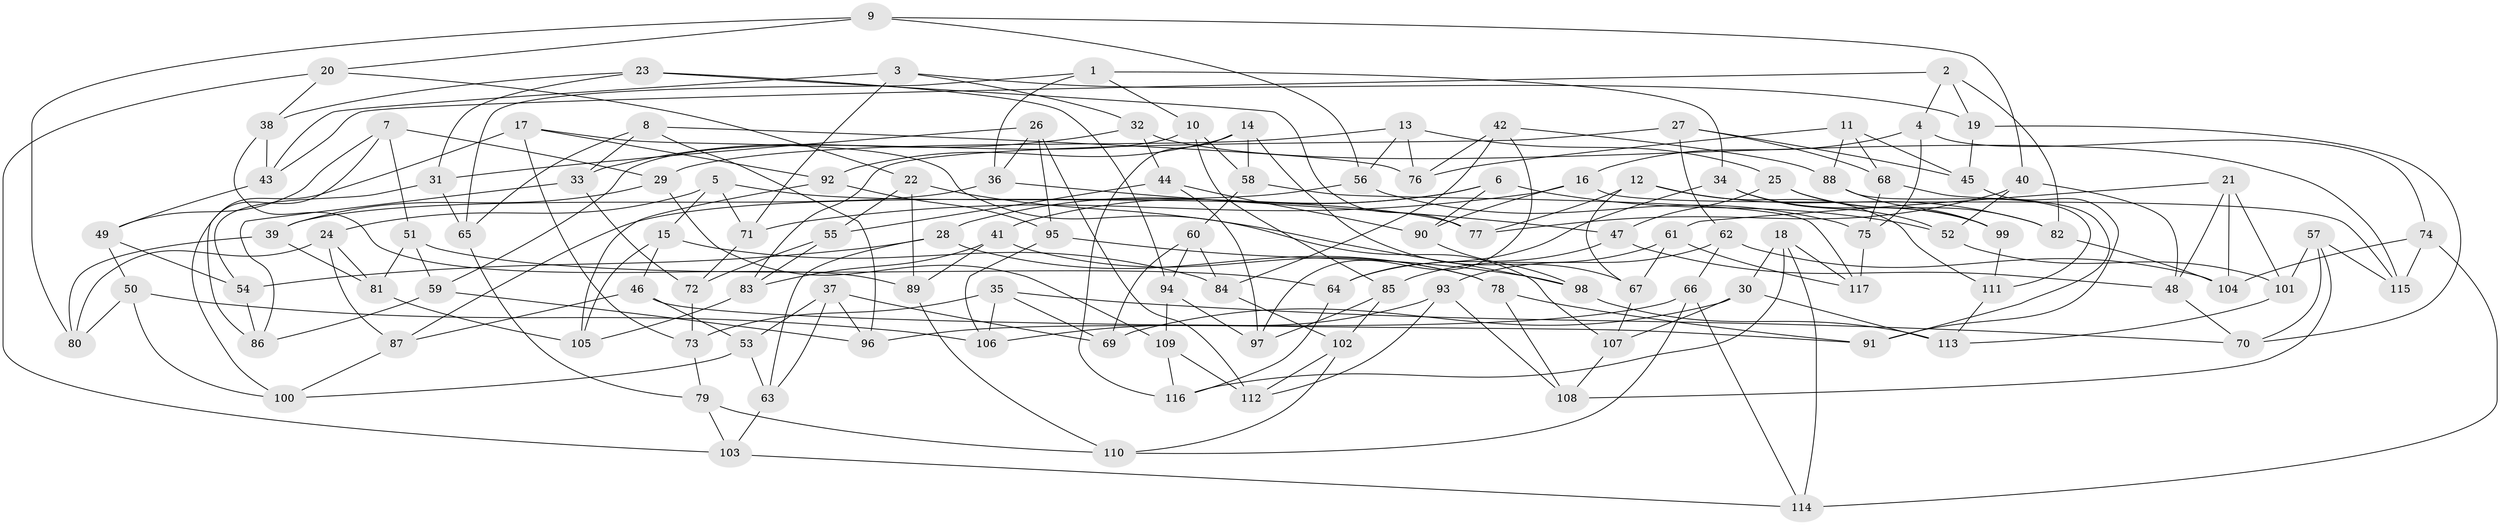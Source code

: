 // Generated by graph-tools (version 1.1) at 2025/26/03/09/25 03:26:53]
// undirected, 117 vertices, 234 edges
graph export_dot {
graph [start="1"]
  node [color=gray90,style=filled];
  1;
  2;
  3;
  4;
  5;
  6;
  7;
  8;
  9;
  10;
  11;
  12;
  13;
  14;
  15;
  16;
  17;
  18;
  19;
  20;
  21;
  22;
  23;
  24;
  25;
  26;
  27;
  28;
  29;
  30;
  31;
  32;
  33;
  34;
  35;
  36;
  37;
  38;
  39;
  40;
  41;
  42;
  43;
  44;
  45;
  46;
  47;
  48;
  49;
  50;
  51;
  52;
  53;
  54;
  55;
  56;
  57;
  58;
  59;
  60;
  61;
  62;
  63;
  64;
  65;
  66;
  67;
  68;
  69;
  70;
  71;
  72;
  73;
  74;
  75;
  76;
  77;
  78;
  79;
  80;
  81;
  82;
  83;
  84;
  85;
  86;
  87;
  88;
  89;
  90;
  91;
  92;
  93;
  94;
  95;
  96;
  97;
  98;
  99;
  100;
  101;
  102;
  103;
  104;
  105;
  106;
  107;
  108;
  109;
  110;
  111;
  112;
  113;
  114;
  115;
  116;
  117;
  1 -- 34;
  1 -- 36;
  1 -- 10;
  1 -- 65;
  2 -- 82;
  2 -- 4;
  2 -- 19;
  2 -- 43;
  3 -- 71;
  3 -- 32;
  3 -- 43;
  3 -- 19;
  4 -- 16;
  4 -- 74;
  4 -- 75;
  5 -- 71;
  5 -- 77;
  5 -- 24;
  5 -- 15;
  6 -- 90;
  6 -- 41;
  6 -- 28;
  6 -- 52;
  7 -- 29;
  7 -- 51;
  7 -- 49;
  7 -- 86;
  8 -- 33;
  8 -- 65;
  8 -- 96;
  8 -- 76;
  9 -- 20;
  9 -- 56;
  9 -- 80;
  9 -- 40;
  10 -- 58;
  10 -- 85;
  10 -- 59;
  11 -- 45;
  11 -- 88;
  11 -- 76;
  11 -- 68;
  12 -- 111;
  12 -- 77;
  12 -- 67;
  12 -- 82;
  13 -- 29;
  13 -- 56;
  13 -- 25;
  13 -- 76;
  14 -- 67;
  14 -- 116;
  14 -- 92;
  14 -- 58;
  15 -- 84;
  15 -- 46;
  15 -- 105;
  16 -- 71;
  16 -- 115;
  16 -- 90;
  17 -- 107;
  17 -- 100;
  17 -- 73;
  17 -- 92;
  18 -- 117;
  18 -- 30;
  18 -- 114;
  18 -- 116;
  19 -- 70;
  19 -- 45;
  20 -- 103;
  20 -- 22;
  20 -- 38;
  21 -- 104;
  21 -- 101;
  21 -- 48;
  21 -- 61;
  22 -- 89;
  22 -- 55;
  22 -- 98;
  23 -- 38;
  23 -- 31;
  23 -- 77;
  23 -- 94;
  24 -- 80;
  24 -- 87;
  24 -- 81;
  25 -- 82;
  25 -- 47;
  25 -- 99;
  26 -- 112;
  26 -- 95;
  26 -- 36;
  26 -- 31;
  27 -- 83;
  27 -- 62;
  27 -- 45;
  27 -- 68;
  28 -- 63;
  28 -- 54;
  28 -- 78;
  29 -- 109;
  29 -- 39;
  30 -- 107;
  30 -- 113;
  30 -- 69;
  31 -- 54;
  31 -- 65;
  32 -- 33;
  32 -- 44;
  32 -- 115;
  33 -- 86;
  33 -- 72;
  34 -- 52;
  34 -- 99;
  34 -- 64;
  35 -- 106;
  35 -- 70;
  35 -- 73;
  35 -- 69;
  36 -- 39;
  36 -- 47;
  37 -- 53;
  37 -- 96;
  37 -- 69;
  37 -- 63;
  38 -- 43;
  38 -- 89;
  39 -- 81;
  39 -- 80;
  40 -- 48;
  40 -- 52;
  40 -- 77;
  41 -- 83;
  41 -- 89;
  41 -- 78;
  42 -- 97;
  42 -- 84;
  42 -- 88;
  42 -- 76;
  43 -- 49;
  44 -- 55;
  44 -- 97;
  44 -- 90;
  45 -- 91;
  46 -- 91;
  46 -- 87;
  46 -- 53;
  47 -- 48;
  47 -- 64;
  48 -- 70;
  49 -- 54;
  49 -- 50;
  50 -- 80;
  50 -- 100;
  50 -- 106;
  51 -- 81;
  51 -- 59;
  51 -- 64;
  52 -- 101;
  53 -- 100;
  53 -- 63;
  54 -- 86;
  55 -- 72;
  55 -- 83;
  56 -- 87;
  56 -- 75;
  57 -- 108;
  57 -- 101;
  57 -- 70;
  57 -- 115;
  58 -- 60;
  58 -- 117;
  59 -- 96;
  59 -- 86;
  60 -- 84;
  60 -- 94;
  60 -- 69;
  61 -- 85;
  61 -- 67;
  61 -- 117;
  62 -- 66;
  62 -- 104;
  62 -- 93;
  63 -- 103;
  64 -- 116;
  65 -- 79;
  66 -- 96;
  66 -- 114;
  66 -- 110;
  67 -- 107;
  68 -- 91;
  68 -- 75;
  71 -- 72;
  72 -- 73;
  73 -- 79;
  74 -- 114;
  74 -- 104;
  74 -- 115;
  75 -- 117;
  78 -- 91;
  78 -- 108;
  79 -- 110;
  79 -- 103;
  81 -- 105;
  82 -- 104;
  83 -- 105;
  84 -- 102;
  85 -- 97;
  85 -- 102;
  87 -- 100;
  88 -- 111;
  88 -- 99;
  89 -- 110;
  90 -- 98;
  92 -- 105;
  92 -- 95;
  93 -- 108;
  93 -- 112;
  93 -- 106;
  94 -- 109;
  94 -- 97;
  95 -- 98;
  95 -- 106;
  98 -- 113;
  99 -- 111;
  101 -- 113;
  102 -- 110;
  102 -- 112;
  103 -- 114;
  107 -- 108;
  109 -- 112;
  109 -- 116;
  111 -- 113;
}
